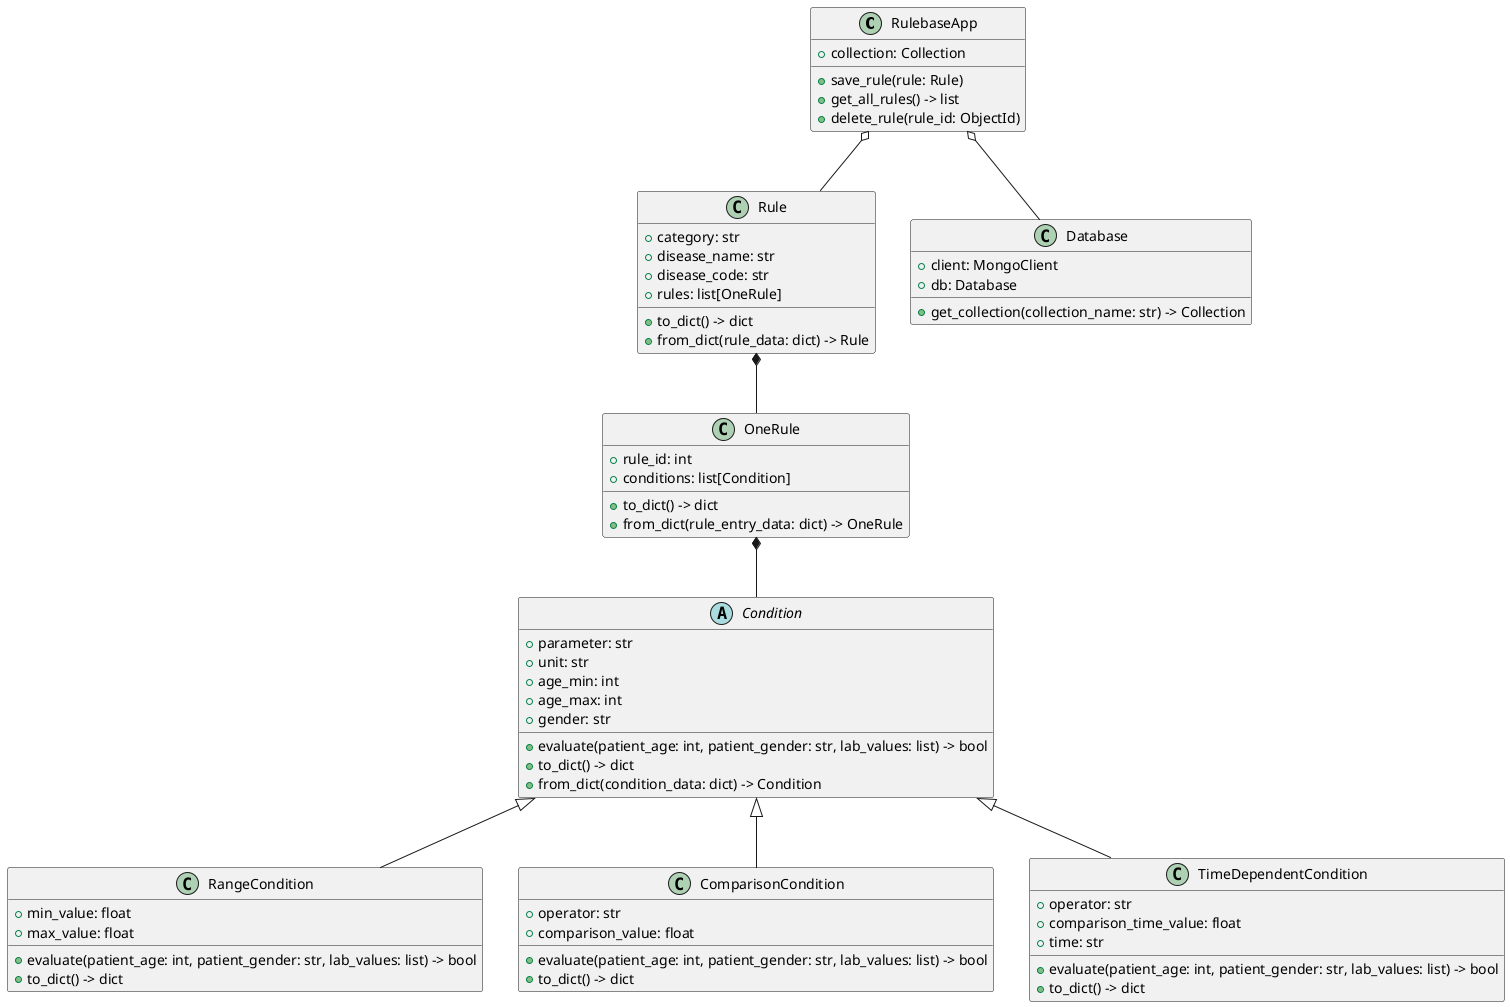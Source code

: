 @startuml

class RulebaseApp {
    + collection: Collection
    + save_rule(rule: Rule)
    + get_all_rules() -> list
    + delete_rule(rule_id: ObjectId)
}

class Rule {
    + category: str
    + disease_name: str
    + disease_code: str
    + rules: list[OneRule]
    + to_dict() -> dict
    + from_dict(rule_data: dict) -> Rule
}

class OneRule {
    + rule_id: int
    + conditions: list[Condition]
    + to_dict() -> dict
    + from_dict(rule_entry_data: dict) -> OneRule
}

abstract class Condition {
    + parameter: str
    + unit: str
    + age_min: int
    + age_max: int
    + gender: str
    + evaluate(patient_age: int, patient_gender: str, lab_values: list) -> bool
    + to_dict() -> dict
    + from_dict(condition_data: dict) -> Condition
}

class RangeCondition {
    + min_value: float
    + max_value: float
    + evaluate(patient_age: int, patient_gender: str, lab_values: list) -> bool
    + to_dict() -> dict
}

class ComparisonCondition {
    + operator: str
    + comparison_value: float
    + evaluate(patient_age: int, patient_gender: str, lab_values: list) -> bool
    + to_dict() -> dict
}

class TimeDependentCondition {
    + operator: str
    + comparison_time_value: float
    + time: str
    + evaluate(patient_age: int, patient_gender: str, lab_values: list) -> bool
    + to_dict() -> dict
}

class Database {
    + client: MongoClient
    + db: Database
    + get_collection(collection_name: str) -> Collection
}

RulebaseApp o-- Database
RulebaseApp o-- Rule
Rule *-- OneRule
OneRule *-- Condition
Condition <|-- RangeCondition
Condition <|-- ComparisonCondition
Condition <|-- TimeDependentCondition

@enduml